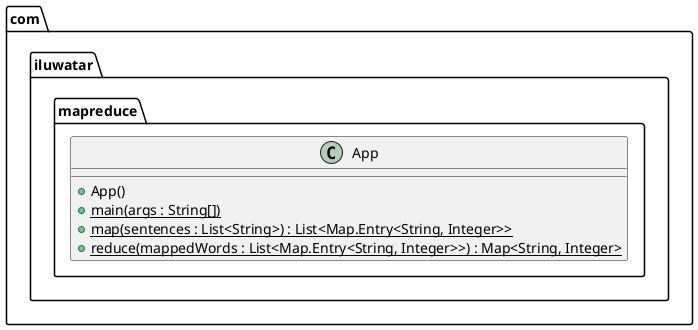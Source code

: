 @startuml
package com.iluwatar.mapreduce {

  class App {
    + App()
    + main(args : String[]) {static}
    + map(sentences : List<String>) : List<Map.Entry<String, Integer>> {static}
    + reduce(mappedWords : List<Map.Entry<String, Integer>>) : Map<String, Integer> {static}
}
@enduml